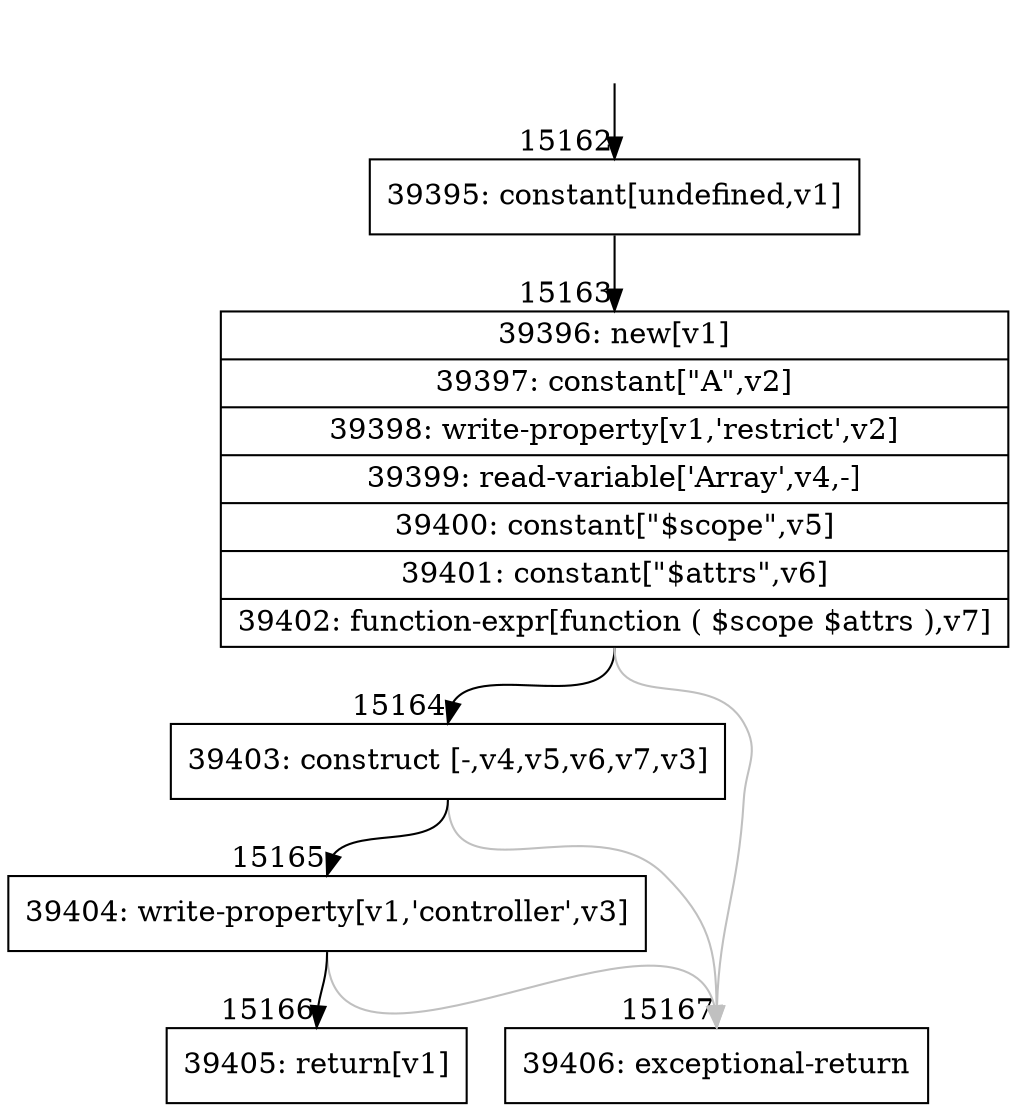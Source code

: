 digraph {
rankdir="TD"
BB_entry1218[shape=none,label=""];
BB_entry1218 -> BB15162 [tailport=s, headport=n, headlabel="    15162"]
BB15162 [shape=record label="{39395: constant[undefined,v1]}" ] 
BB15162 -> BB15163 [tailport=s, headport=n, headlabel="      15163"]
BB15163 [shape=record label="{39396: new[v1]|39397: constant[\"A\",v2]|39398: write-property[v1,'restrict',v2]|39399: read-variable['Array',v4,-]|39400: constant[\"$scope\",v5]|39401: constant[\"$attrs\",v6]|39402: function-expr[function ( $scope $attrs ),v7]}" ] 
BB15163 -> BB15164 [tailport=s, headport=n, headlabel="      15164"]
BB15163 -> BB15167 [tailport=s, headport=n, color=gray, headlabel="      15167"]
BB15164 [shape=record label="{39403: construct [-,v4,v5,v6,v7,v3]}" ] 
BB15164 -> BB15165 [tailport=s, headport=n, headlabel="      15165"]
BB15164 -> BB15167 [tailport=s, headport=n, color=gray]
BB15165 [shape=record label="{39404: write-property[v1,'controller',v3]}" ] 
BB15165 -> BB15166 [tailport=s, headport=n, headlabel="      15166"]
BB15165 -> BB15167 [tailport=s, headport=n, color=gray]
BB15166 [shape=record label="{39405: return[v1]}" ] 
BB15167 [shape=record label="{39406: exceptional-return}" ] 
//#$~ 25577
}
